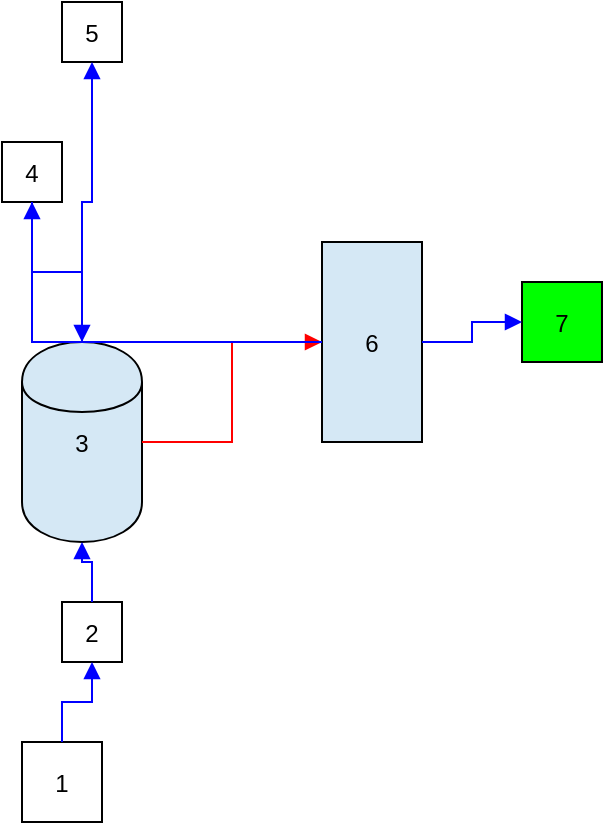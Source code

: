 <mxfile version="26.2.8">
  <diagram name="Page-1" id="7JwyW4FuynI3zw1Lpk3y">
    <mxGraphModel dx="865" dy="501" grid="1" gridSize="10" guides="1" tooltips="1" connect="1" arrows="1" fold="1" page="1" pageScale="1" pageWidth="827" pageHeight="1169" math="0" shadow="0">
      <root>
        <mxCell id="0" />
        <mxCell id="1" parent="0" />
        <mxCell id="2" value="1" style="shape=pump;fillColor=#ffffff;strokeColor=#000000;" vertex="1" parent="1">
          <mxGeometry x="320" y="480" width="40" height="40" as="geometry" />
        </mxCell>
        <mxCell id="3" value="2" style="shape=valve;fillColor=#ffffff;strokeColor=#000000;" vertex="1" parent="1">
          <mxGeometry x="340" y="410" width="30" height="30" as="geometry" />
        </mxCell>
        <mxCell id="4" value="3" style="shape=cylinder;fillColor=#d5e8f5;strokeColor=#000000;" vertex="1" parent="1">
          <mxGeometry x="320" y="280" width="60" height="100" as="geometry" />
        </mxCell>
        <mxCell id="5" value="4" style="shape=valve;fillColor=#ffffff;strokeColor=#000000;" vertex="1" parent="1">
          <mxGeometry x="310" y="180" width="30" height="30" as="geometry" />
        </mxCell>
        <mxCell id="6" value="5" style="shape=valve;fillColor=#ffffff;strokeColor=#000000;" vertex="1" parent="1">
          <mxGeometry x="340" y="110" width="30" height="30" as="geometry" />
        </mxCell>
        <mxCell id="7" value="6" style="shape=cone;fillColor=#d5e8f5;strokeColor=#000000;" vertex="1" parent="1">
          <mxGeometry x="470" y="230" width="50" height="100" as="geometry" />
        </mxCell>
        <mxCell id="8" value="7" style="shape=camera;fillColor=#00ff00;strokeColor=#000000;" vertex="1" parent="1">
          <mxGeometry x="570" y="250" width="40" height="40" as="geometry" />
        </mxCell>
        <mxCell id="9" style="edgeStyle=orthogonalEdgeStyle;rounded=0;orthogonalLoop=1;jettySize=auto;html=1;strokeColor=#0000ff;endArrow=block;" edge="1" parent="1" source="2" target="3">
          <mxGeometry relative="1" as="geometry" />
        </mxCell>
        <mxCell id="10" style="edgeStyle=orthogonalEdgeStyle;rounded=0;orthogonalLoop=1;jettySize=auto;html=1;strokeColor=#0000ff;endArrow=block;" edge="1" parent="1" source="3" target="4">
          <mxGeometry relative="1" as="geometry" />
        </mxCell>
        <mxCell id="11" style="edgeStyle=orthogonalEdgeStyle;rounded=0;orthogonalLoop=1;jettySize=auto;html=1;strokeColor=#ff0000;endArrow=block;" edge="1" parent="1" source="4" target="7">
          <mxGeometry relative="1" as="geometry">
            <mxPoint x="350" y="230" as="sourcePoint" />
            <mxPoint x="470" y="230" as="targetPoint" />
          </mxGeometry>
        </mxCell>
        <mxCell id="12" style="edgeStyle=orthogonalEdgeStyle;rounded=0;orthogonalLoop=1;jettySize=auto;html=1;strokeColor=#0000ff;endArrow=block;" edge="1" parent="1" source="7" target="5">
          <mxGeometry relative="1" as="geometry">
            <mxPoint x="495" y="330" as="sourcePoint" />
            <mxPoint x="310" y="180" as="targetPoint" />
          </mxGeometry>
        </mxCell>
        <mxCell id="13" style="edgeStyle=orthogonalEdgeStyle;rounded=0;orthogonalLoop=1;jettySize=auto;html=1;strokeColor=#0000ff;endArrow=block;" edge="1" parent="1" source="5" target="4">
          <mxGeometry relative="1" as="geometry" />
        </mxCell>
        <mxCell id="14" style="edgeStyle=orthogonalEdgeStyle;rounded=0;orthogonalLoop=1;jettySize=auto;html=1;strokeColor=#0000ff;endArrow=block;" edge="1" parent="1" source="4" target="6">
          <mxGeometry relative="1" as="geometry" />
        </mxCell>
        <mxCell id="15" style="edgeStyle=orthogonalEdgeStyle;rounded=0;orthogonalLoop=1;jettySize=auto;html=1;strokeColor=#0000ff;endArrow=block;" edge="1" parent="1" source="7" target="8">
          <mxGeometry relative="1" as="geometry" />
        </mxCell>
      </root>
    </mxGraphModel>
  </diagram>
</mxfile>
